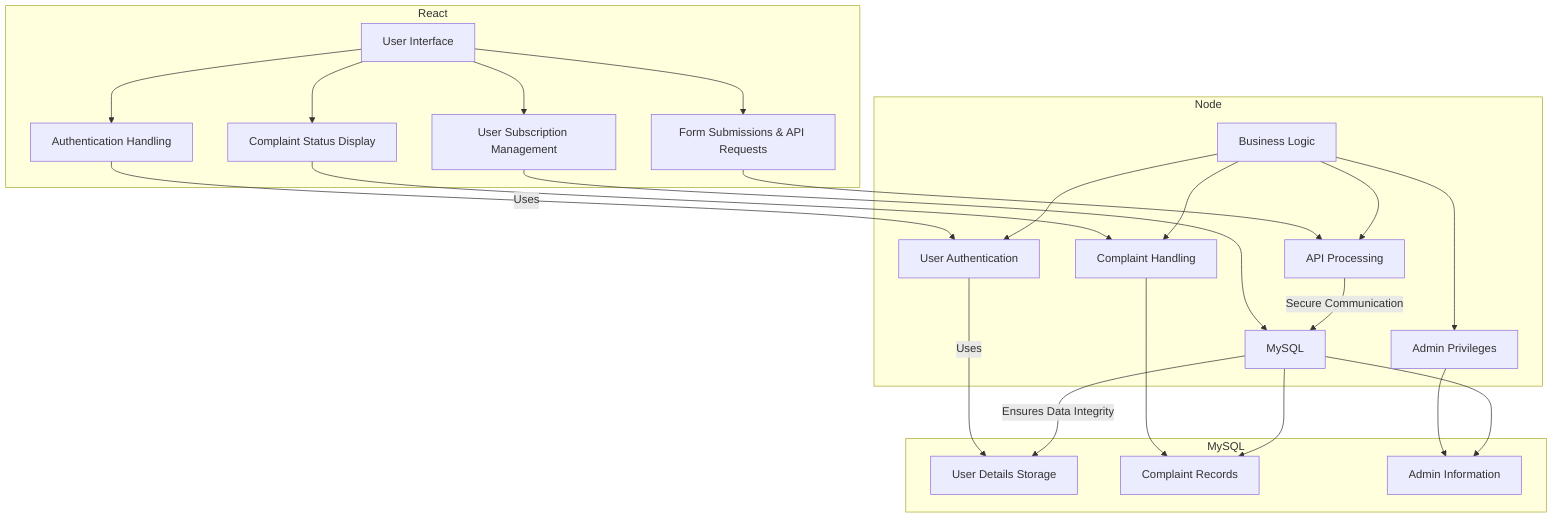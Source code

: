 graph TD;

    subgraph Frontend [React]
        A1[User Interface] --> A2[Authentication Handling]
        A1 --> A3[Form Submissions & API Requests]
        A1 --> A4[Complaint Status Display]
        A1 --> A5[User Subscription Management]
    end

    subgraph Backend [Node]
        B1[Business Logic] --> B2[API Processing]
        B1 --> B3[User Authentication]
        B1 --> B4[Complaint Handling]
        B1 --> B5[Admin Privileges]
        B2 -->|Secure Communication| DB[MySQL]
    end

    subgraph Database [MySQL]
        DB1[User Details Storage]
        DB2[Complaint Records]
        DB3[Admin Information]
        DB -->|Ensures Data Integrity| DB1
        DB --> DB2
        DB --> DB3
    end

    %% Connections
    A2 -->|Uses| B3
    B3 -->|Uses| DB1
    B4 --> DB2
    B5 --> DB3
    A3 --> B2
    A4 --> B4
    A5 --> DB